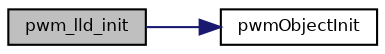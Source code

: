 digraph "pwm_lld_init"
{
  bgcolor="transparent";
  edge [fontname="Helvetica",fontsize="8",labelfontname="Helvetica",labelfontsize="8"];
  node [fontname="Helvetica",fontsize="8",shape=record];
  rankdir="LR";
  Node9 [label="pwm_lld_init",height=0.2,width=0.4,color="black", fillcolor="grey75", style="filled", fontcolor="black"];
  Node9 -> Node10 [color="midnightblue",fontsize="8",style="solid",fontname="Helvetica"];
  Node10 [label="pwmObjectInit",height=0.2,width=0.4,color="black",URL="$group___p_w_m.html#ga4dbf1fded2984ff6dc240afd2e1fcd74",tooltip="Initializes the standard part of a PWMDriver structure. "];
}
